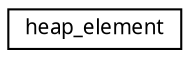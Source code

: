 digraph "Grafische Darstellung der Klassenhierarchie"
{
  edge [fontname="Sans",fontsize="10",labelfontname="Sans",labelfontsize="10"];
  node [fontname="Sans",fontsize="10",shape=record];
  rankdir="LR";
  Node0 [label="heap_element",height=0.2,width=0.4,color="black", fillcolor="white", style="filled",URL="$d8/d7d/structheap__element.html"];
}
